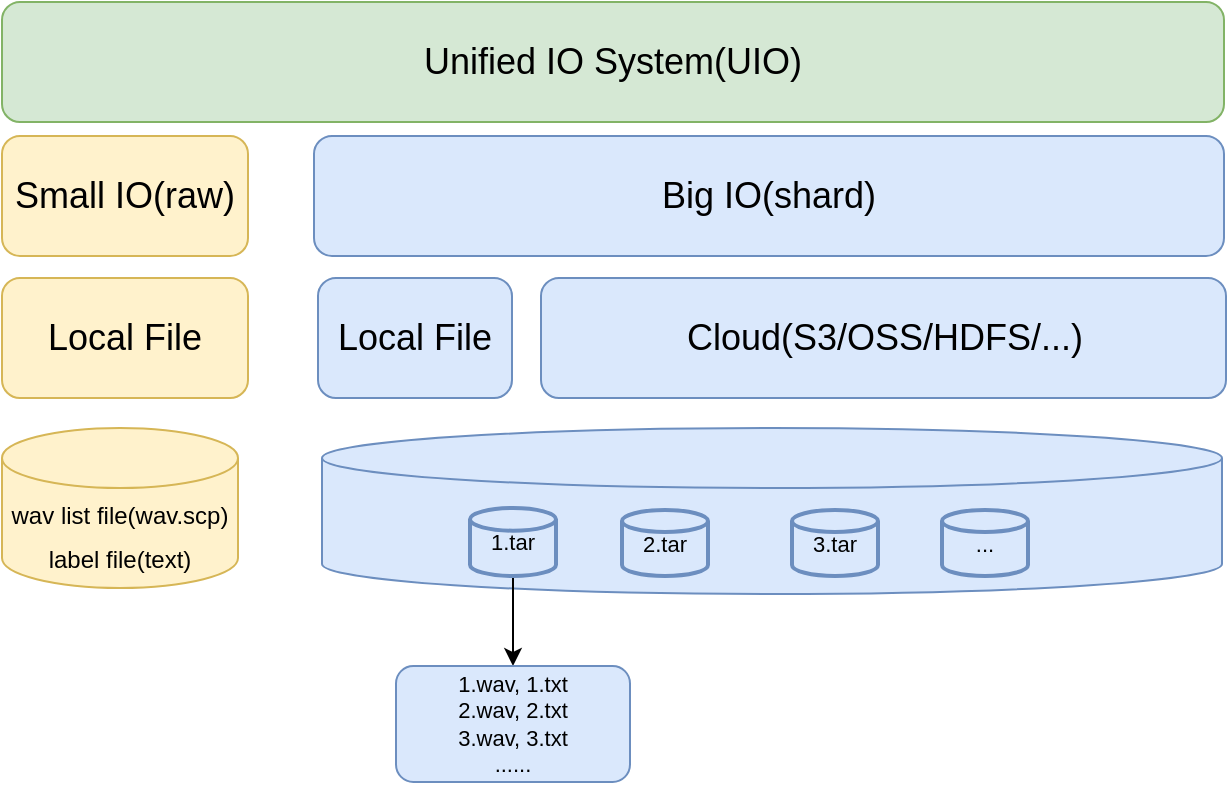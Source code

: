 <mxfile version="17.1.3" type="github">
  <diagram id="XeIrVEPv2mkZsbTICAFB" name="Page-1">
    <mxGraphModel dx="1422" dy="754" grid="0" gridSize="10" guides="1" tooltips="1" connect="1" arrows="1" fold="1" page="1" pageScale="1" pageWidth="827" pageHeight="1169" math="0" shadow="0">
      <root>
        <mxCell id="0" />
        <mxCell id="1" parent="0" />
        <mxCell id="OohAdXe-Dr1zo7-CmjPy-2" value="Unified IO System(UIO)" style="rounded=1;whiteSpace=wrap;html=1;fillColor=#d5e8d4;strokeColor=#82b366;fontSize=18;" parent="1" vertex="1">
          <mxGeometry x="96" y="127" width="611" height="60" as="geometry" />
        </mxCell>
        <mxCell id="OohAdXe-Dr1zo7-CmjPy-3" value="Small IO(raw)" style="rounded=1;whiteSpace=wrap;html=1;fontSize=18;fillColor=#fff2cc;strokeColor=#d6b656;" parent="1" vertex="1">
          <mxGeometry x="96" y="194" width="123" height="60" as="geometry" />
        </mxCell>
        <mxCell id="OohAdXe-Dr1zo7-CmjPy-4" value="Big IO(shard)" style="rounded=1;whiteSpace=wrap;html=1;fontSize=18;fillColor=#dae8fc;strokeColor=#6c8ebf;" parent="1" vertex="1">
          <mxGeometry x="252" y="194" width="455" height="60" as="geometry" />
        </mxCell>
        <mxCell id="OohAdXe-Dr1zo7-CmjPy-5" value="Local File" style="rounded=1;whiteSpace=wrap;html=1;fontSize=18;fillColor=#fff2cc;strokeColor=#d6b656;" parent="1" vertex="1">
          <mxGeometry x="96" y="265" width="123" height="60" as="geometry" />
        </mxCell>
        <mxCell id="OohAdXe-Dr1zo7-CmjPy-6" value="Local File" style="rounded=1;whiteSpace=wrap;html=1;fontSize=18;fillColor=#dae8fc;strokeColor=#6c8ebf;" parent="1" vertex="1">
          <mxGeometry x="254" y="265" width="97" height="60" as="geometry" />
        </mxCell>
        <mxCell id="OohAdXe-Dr1zo7-CmjPy-15" value="Cloud(S3/OSS/HDFS/...)" style="rounded=1;whiteSpace=wrap;html=1;fontSize=18;fillColor=#dae8fc;strokeColor=#6c8ebf;" parent="1" vertex="1">
          <mxGeometry x="365.5" y="265" width="342.5" height="60" as="geometry" />
        </mxCell>
        <mxCell id="OohAdXe-Dr1zo7-CmjPy-17" value="&lt;font style=&quot;font-size: 12px&quot;&gt;wav list file(wav.scp)&lt;br&gt;label file(text)&lt;/font&gt;" style="shape=cylinder3;whiteSpace=wrap;html=1;boundedLbl=1;backgroundOutline=1;size=15;fontSize=18;fillColor=#fff2cc;strokeColor=#d6b656;" parent="1" vertex="1">
          <mxGeometry x="96" y="340" width="118" height="80" as="geometry" />
        </mxCell>
        <mxCell id="OohAdXe-Dr1zo7-CmjPy-19" value="" style="shape=cylinder3;whiteSpace=wrap;html=1;boundedLbl=1;backgroundOutline=1;size=15;fontSize=11;fillColor=#dae8fc;strokeColor=#6c8ebf;" parent="1" vertex="1">
          <mxGeometry x="256" y="340" width="450" height="83" as="geometry" />
        </mxCell>
        <mxCell id="OohAdXe-Dr1zo7-CmjPy-24" value="2.tar" style="strokeWidth=2;html=1;shape=mxgraph.flowchart.database;whiteSpace=wrap;fontSize=11;fillColor=#dae8fc;strokeColor=#6c8ebf;" parent="1" vertex="1">
          <mxGeometry x="406" y="381" width="43" height="33" as="geometry" />
        </mxCell>
        <mxCell id="OohAdXe-Dr1zo7-CmjPy-35" style="edgeStyle=orthogonalEdgeStyle;rounded=0;orthogonalLoop=1;jettySize=auto;html=1;fontSize=11;" parent="1" source="OohAdXe-Dr1zo7-CmjPy-25" target="OohAdXe-Dr1zo7-CmjPy-34" edge="1">
          <mxGeometry relative="1" as="geometry" />
        </mxCell>
        <mxCell id="OohAdXe-Dr1zo7-CmjPy-25" value="1.tar" style="strokeWidth=2;html=1;shape=mxgraph.flowchart.database;whiteSpace=wrap;fontSize=11;fillColor=#dae8fc;strokeColor=#6c8ebf;" parent="1" vertex="1">
          <mxGeometry x="330" y="380" width="43" height="34" as="geometry" />
        </mxCell>
        <mxCell id="OohAdXe-Dr1zo7-CmjPy-26" value="..." style="strokeWidth=2;html=1;shape=mxgraph.flowchart.database;whiteSpace=wrap;fontSize=11;fillColor=#dae8fc;strokeColor=#6c8ebf;" parent="1" vertex="1">
          <mxGeometry x="566" y="381" width="43" height="33" as="geometry" />
        </mxCell>
        <mxCell id="OohAdXe-Dr1zo7-CmjPy-27" value="3.tar" style="strokeWidth=2;html=1;shape=mxgraph.flowchart.database;whiteSpace=wrap;fontSize=11;fillColor=#dae8fc;strokeColor=#6c8ebf;" parent="1" vertex="1">
          <mxGeometry x="491" y="381" width="43" height="33" as="geometry" />
        </mxCell>
        <mxCell id="OohAdXe-Dr1zo7-CmjPy-34" value="1.wav, 1.txt&lt;br&gt;2.wav, 2.txt&lt;br&gt;3.wav, 3.txt&lt;br&gt;......" style="rounded=1;whiteSpace=wrap;html=1;fontSize=11;fillColor=#dae8fc;strokeColor=#6c8ebf;" parent="1" vertex="1">
          <mxGeometry x="293" y="459" width="117" height="58" as="geometry" />
        </mxCell>
      </root>
    </mxGraphModel>
  </diagram>
</mxfile>
